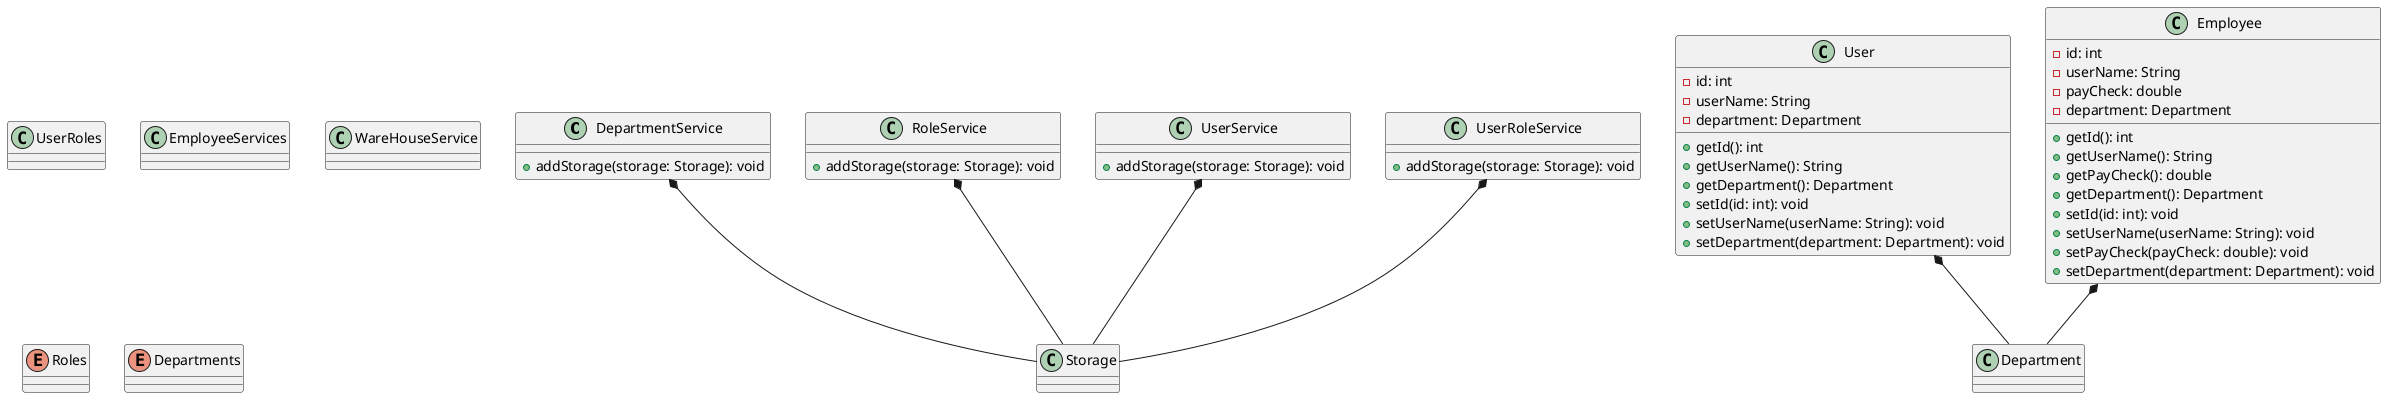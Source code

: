 @startuml

class DepartmentService {
    +addStorage(storage: Storage): void
}

class RoleService {
    +addStorage(storage: Storage): void
}

class UserService {
    +addStorage(storage: Storage): void
}

class UserRoleService {
    +addStorage(storage: Storage): void
}

class User {
    -id: int
    -userName: String
    -department: Department

    +getId(): int
    +getUserName(): String
    +getDepartment(): Department
    +setId(id: int): void
    +setUserName(userName: String): void
    +setDepartment(department: Department): void
}
class UserRoles{
}
class EmployeeServices{
}
class WareHouseService{
}

class Employee {
    -id: int
    -userName: String
    -payCheck: double
    -department: Department

    +getId(): int
    +getUserName(): String
    +getPayCheck(): double
    +getDepartment(): Department
    +setId(id: int): void
    +setUserName(userName: String): void
    +setPayCheck(payCheck: double): void
    +setDepartment(department: Department): void
}

class Storage {
}
enum Roles{
}
enum Departments{
}

class Department {
}

DepartmentService  *-- Storage
RoleService *-- Storage
UserService *-- Storage
UserRoleService  *-- Storage
User *--  Department
Employee *-- Department

@enduml